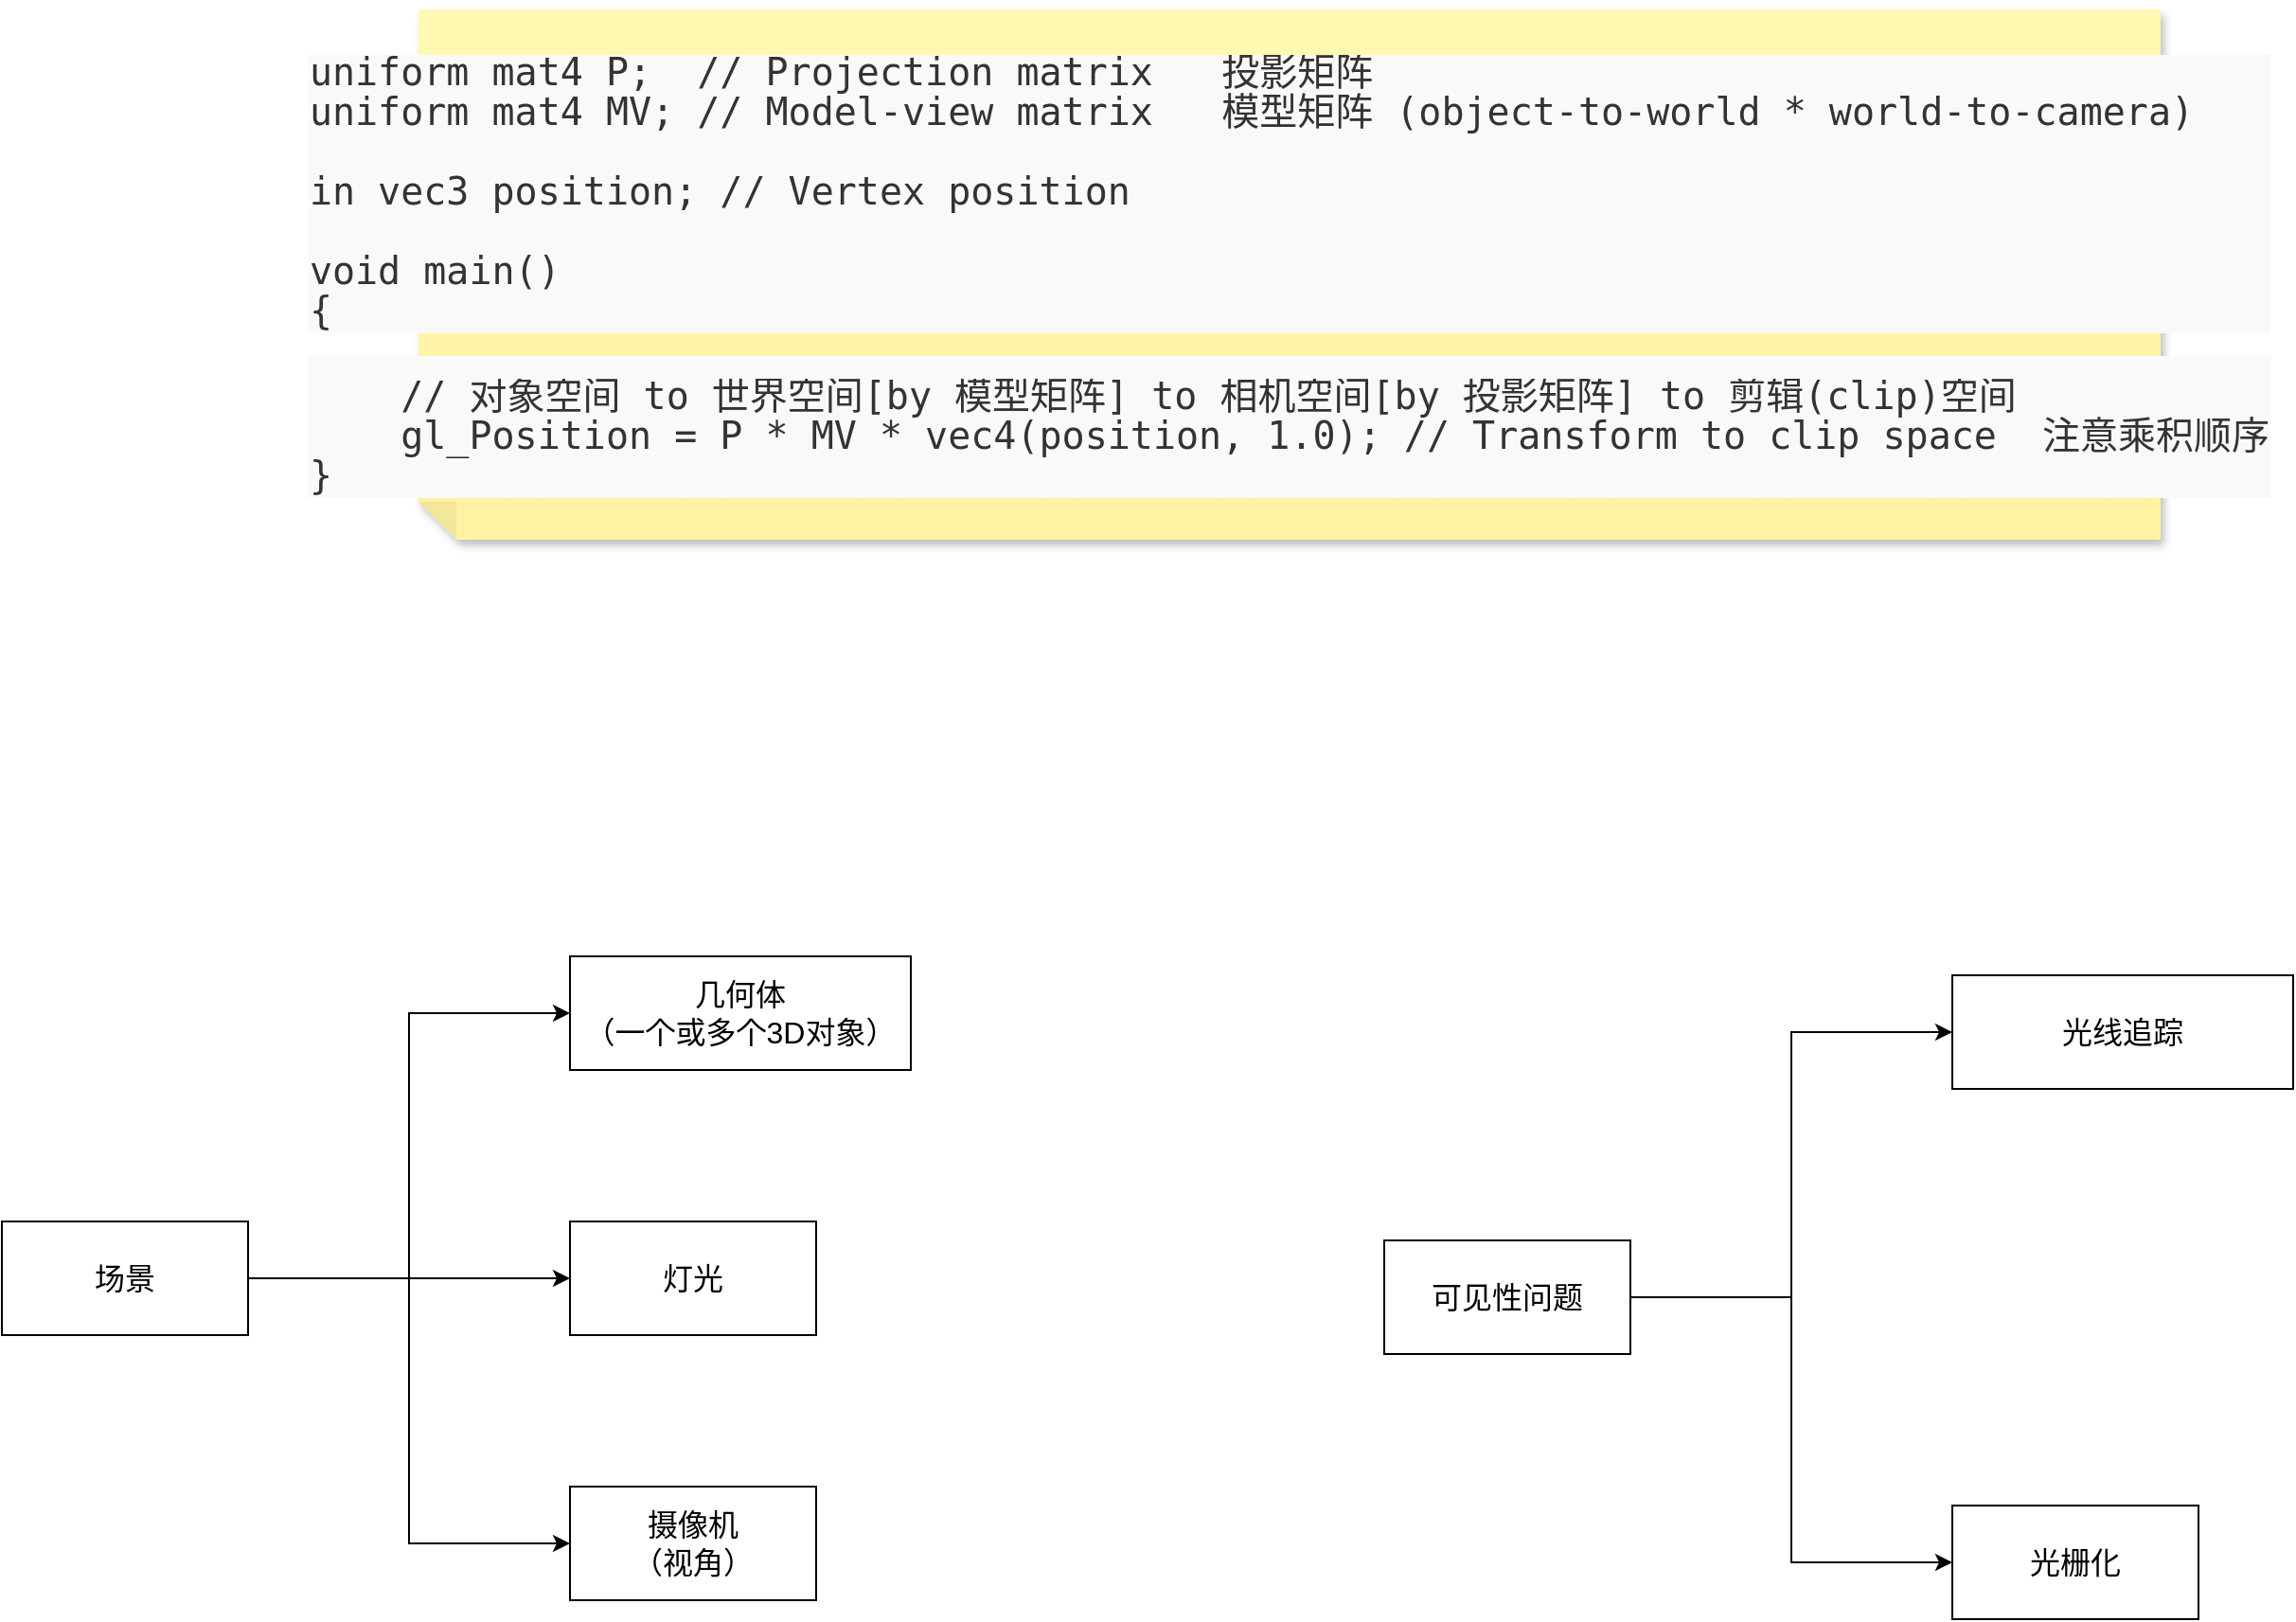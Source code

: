 <mxfile version="24.8.6">
  <diagram name="第 1 页" id="Benm36pr-1HBtlkhYLY8">
    <mxGraphModel dx="1687" dy="2047" grid="1" gridSize="10" guides="1" tooltips="1" connect="1" arrows="1" fold="1" page="1" pageScale="1" pageWidth="827" pageHeight="1169" math="0" shadow="0">
      <root>
        <mxCell id="0" />
        <mxCell id="1" parent="0" />
        <mxCell id="6mML7si3R4gJkLBfVtjk-5" style="edgeStyle=orthogonalEdgeStyle;rounded=0;orthogonalLoop=1;jettySize=auto;html=1;entryX=0;entryY=0.5;entryDx=0;entryDy=0;" edge="1" parent="1" source="6mML7si3R4gJkLBfVtjk-1" target="6mML7si3R4gJkLBfVtjk-2">
          <mxGeometry relative="1" as="geometry" />
        </mxCell>
        <mxCell id="6mML7si3R4gJkLBfVtjk-6" style="edgeStyle=orthogonalEdgeStyle;rounded=0;orthogonalLoop=1;jettySize=auto;html=1;" edge="1" parent="1" source="6mML7si3R4gJkLBfVtjk-1" target="6mML7si3R4gJkLBfVtjk-3">
          <mxGeometry relative="1" as="geometry" />
        </mxCell>
        <mxCell id="6mML7si3R4gJkLBfVtjk-7" style="edgeStyle=orthogonalEdgeStyle;rounded=0;orthogonalLoop=1;jettySize=auto;html=1;entryX=0;entryY=0.5;entryDx=0;entryDy=0;" edge="1" parent="1" source="6mML7si3R4gJkLBfVtjk-1" target="6mML7si3R4gJkLBfVtjk-4">
          <mxGeometry relative="1" as="geometry" />
        </mxCell>
        <mxCell id="6mML7si3R4gJkLBfVtjk-1" value="&lt;font style=&quot;font-size: 16px;&quot;&gt;场景&lt;/font&gt;" style="rounded=0;whiteSpace=wrap;html=1;" vertex="1" parent="1">
          <mxGeometry x="140" y="320" width="130" height="60" as="geometry" />
        </mxCell>
        <mxCell id="6mML7si3R4gJkLBfVtjk-2" value="&lt;font style=&quot;font-size: 16px;&quot;&gt;几何体&lt;br&gt;（一个或多个3D对象）&lt;/font&gt;" style="rounded=0;whiteSpace=wrap;html=1;" vertex="1" parent="1">
          <mxGeometry x="440" y="180" width="180" height="60" as="geometry" />
        </mxCell>
        <mxCell id="6mML7si3R4gJkLBfVtjk-3" value="&lt;font style=&quot;font-size: 16px;&quot;&gt;灯光&lt;/font&gt;" style="rounded=0;whiteSpace=wrap;html=1;" vertex="1" parent="1">
          <mxGeometry x="440" y="320" width="130" height="60" as="geometry" />
        </mxCell>
        <mxCell id="6mML7si3R4gJkLBfVtjk-4" value="&lt;font style=&quot;font-size: 16px;&quot;&gt;摄像机&lt;/font&gt;&lt;div&gt;&lt;font style=&quot;font-size: 16px;&quot;&gt;（视角）&lt;/font&gt;&lt;/div&gt;" style="rounded=0;whiteSpace=wrap;html=1;" vertex="1" parent="1">
          <mxGeometry x="440" y="460" width="130" height="60" as="geometry" />
        </mxCell>
        <mxCell id="6mML7si3R4gJkLBfVtjk-8" style="edgeStyle=orthogonalEdgeStyle;rounded=0;orthogonalLoop=1;jettySize=auto;html=1;entryX=0;entryY=0.5;entryDx=0;entryDy=0;" edge="1" parent="1" source="6mML7si3R4gJkLBfVtjk-11" target="6mML7si3R4gJkLBfVtjk-12">
          <mxGeometry relative="1" as="geometry" />
        </mxCell>
        <mxCell id="6mML7si3R4gJkLBfVtjk-10" style="edgeStyle=orthogonalEdgeStyle;rounded=0;orthogonalLoop=1;jettySize=auto;html=1;entryX=0;entryY=0.5;entryDx=0;entryDy=0;" edge="1" parent="1" source="6mML7si3R4gJkLBfVtjk-11" target="6mML7si3R4gJkLBfVtjk-14">
          <mxGeometry relative="1" as="geometry" />
        </mxCell>
        <mxCell id="6mML7si3R4gJkLBfVtjk-11" value="&lt;font style=&quot;font-size: 16px;&quot;&gt;可见性问题&lt;/font&gt;" style="rounded=0;whiteSpace=wrap;html=1;" vertex="1" parent="1">
          <mxGeometry x="870" y="330" width="130" height="60" as="geometry" />
        </mxCell>
        <mxCell id="6mML7si3R4gJkLBfVtjk-12" value="&lt;span style=&quot;font-size: 16px;&quot;&gt;光线追踪&lt;/span&gt;" style="rounded=0;whiteSpace=wrap;html=1;" vertex="1" parent="1">
          <mxGeometry x="1170" y="190" width="180" height="60" as="geometry" />
        </mxCell>
        <mxCell id="6mML7si3R4gJkLBfVtjk-14" value="&lt;span style=&quot;font-size: 16px;&quot;&gt;光栅化&lt;/span&gt;" style="rounded=0;whiteSpace=wrap;html=1;" vertex="1" parent="1">
          <mxGeometry x="1170" y="470" width="130" height="60" as="geometry" />
        </mxCell>
        <mxCell id="6mML7si3R4gJkLBfVtjk-15" value="&lt;pre style=&quot;background: rgb(249, 249, 249); font-family: &amp;quot;Roboto Mono&amp;quot;, monospace; margin-bottom: var(--line-height); padding: calc(.5 * var(--line-height)) 1.2rem; tab-size: 4; overflow-x: auto; line-height: 1.5em; color: rgb(51, 51, 51); text-align: start;&quot;&gt;&lt;font style=&quot;font-size: 20px;&quot;&gt;uniform mat4 P;  // Projection matrix   投影矩阵&lt;br&gt;uniform mat4 MV; // Model-view matrix   模型矩阵 (object-to-world * world-to-camera)&lt;br&gt; &lt;br&gt;in vec3 position; // Vertex position&lt;br&gt; &lt;br&gt;void main() &lt;br&gt;{ &lt;/font&gt;&lt;/pre&gt;&lt;pre style=&quot;background: rgb(249, 249, 249); font-family: &amp;quot;Roboto Mono&amp;quot;, monospace; margin-bottom: var(--line-height); padding: calc(.5 * var(--line-height)) 1.2rem; tab-size: 4; overflow-x: auto; line-height: 1.5em; color: rgb(51, 51, 51); text-align: start;&quot;&gt;&lt;font style=&quot;font-size: 20px;&quot;&gt;&lt;pre style=&quot;font-size: 12px; background-image: initial; background-position: initial; background-size: initial; background-repeat: initial; background-attachment: initial; background-origin: initial; background-clip: initial; font-family: &amp;quot;Roboto Mono&amp;quot;, monospace; margin-bottom: var(--line-height); padding: calc(.5 * var(--line-height)) 1.2rem; tab-size: 4; overflow-x: auto; line-height: 1.5em;&quot;&gt;&lt;font style=&quot;font-size: 20px;&quot;&gt;&lt;span style=&quot;white-space: pre;&quot;&gt;&#x9;&lt;/span&gt;// 对象空间 to 世界空间[by 模型矩阵] to 相机空间[by 投影矩阵] to 剪辑(clip)空间&lt;br&gt;&lt;/font&gt;&lt;/pre&gt;    gl_Position = P * MV * vec4(position, 1.0); // Transform to clip space  注意乘积顺序&lt;br&gt;}&lt;/font&gt;&lt;/pre&gt;&lt;pre style=&quot;background: rgb(249, 249, 249); font-family: &amp;quot;Roboto Mono&amp;quot;, monospace; margin-bottom: var(--line-height); padding: calc(.5 * var(--line-height)) 1.2rem; tab-size: 4; overflow-x: auto; line-height: 1.5em; color: rgb(51, 51, 51); text-align: start;&quot;&gt;&lt;/pre&gt;" style="shape=note;whiteSpace=wrap;html=1;backgroundOutline=1;fontColor=#000000;darkOpacity=0.05;fillColor=#FFF9B2;strokeColor=none;fillStyle=solid;direction=west;gradientDirection=north;gradientColor=#FFF2A1;shadow=1;size=20;pointerEvents=1;" vertex="1" parent="1">
          <mxGeometry x="360" y="-320" width="920" height="280" as="geometry" />
        </mxCell>
      </root>
    </mxGraphModel>
  </diagram>
</mxfile>
